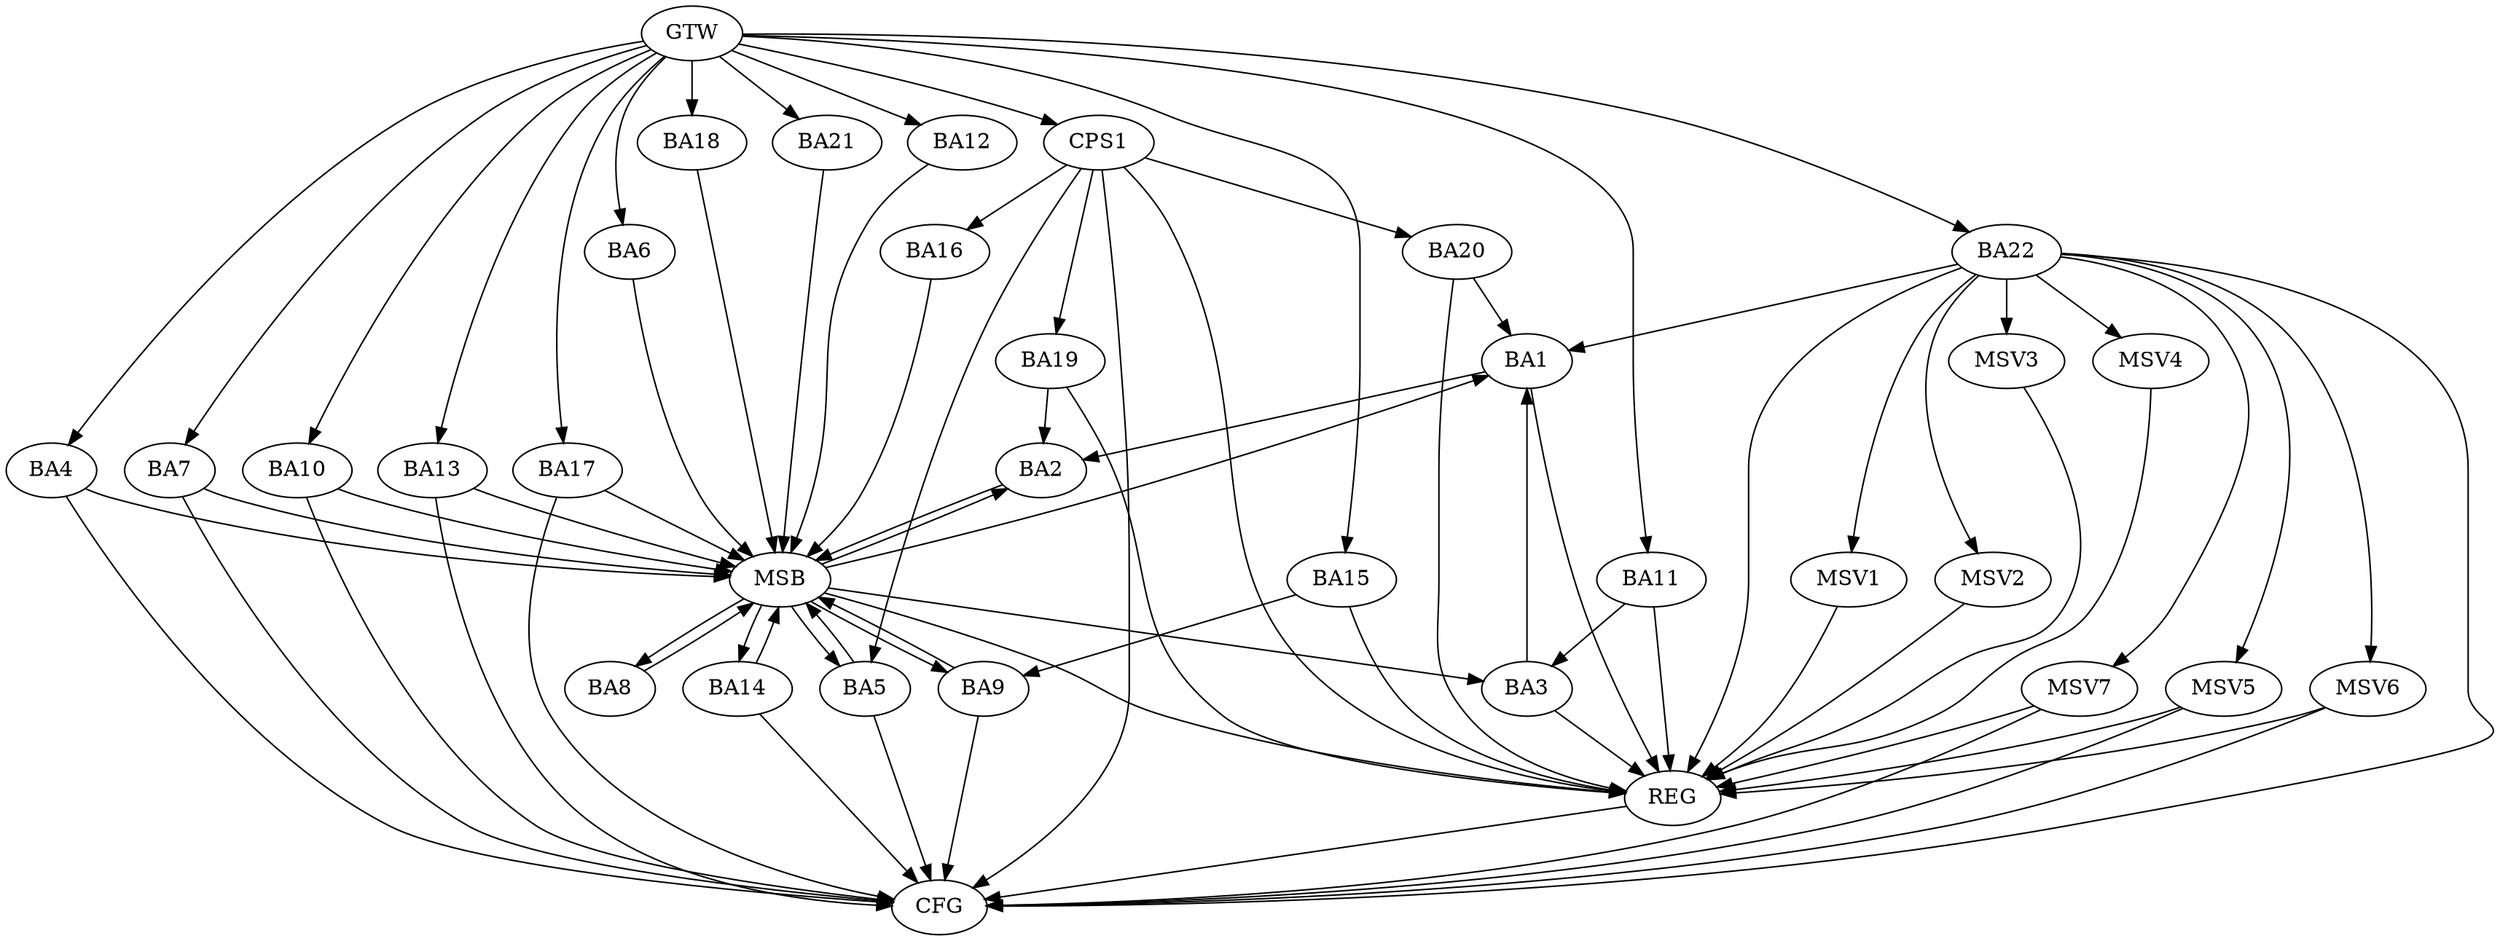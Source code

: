 strict digraph G {
  BA1 [ label="BA1" ];
  BA2 [ label="BA2" ];
  BA3 [ label="BA3" ];
  BA4 [ label="BA4" ];
  BA5 [ label="BA5" ];
  BA6 [ label="BA6" ];
  BA7 [ label="BA7" ];
  BA8 [ label="BA8" ];
  BA9 [ label="BA9" ];
  BA10 [ label="BA10" ];
  BA11 [ label="BA11" ];
  BA12 [ label="BA12" ];
  BA13 [ label="BA13" ];
  BA14 [ label="BA14" ];
  BA15 [ label="BA15" ];
  BA16 [ label="BA16" ];
  BA17 [ label="BA17" ];
  BA18 [ label="BA18" ];
  BA19 [ label="BA19" ];
  BA20 [ label="BA20" ];
  BA21 [ label="BA21" ];
  BA22 [ label="BA22" ];
  CPS1 [ label="CPS1" ];
  GTW [ label="GTW" ];
  REG [ label="REG" ];
  MSB [ label="MSB" ];
  CFG [ label="CFG" ];
  MSV1 [ label="MSV1" ];
  MSV2 [ label="MSV2" ];
  MSV3 [ label="MSV3" ];
  MSV4 [ label="MSV4" ];
  MSV5 [ label="MSV5" ];
  MSV6 [ label="MSV6" ];
  MSV7 [ label="MSV7" ];
  BA1 -> BA2;
  BA3 -> BA1;
  BA11 -> BA3;
  BA15 -> BA9;
  BA19 -> BA2;
  BA20 -> BA1;
  BA22 -> BA1;
  CPS1 -> BA5;
  CPS1 -> BA20;
  CPS1 -> BA16;
  CPS1 -> BA19;
  GTW -> BA4;
  GTW -> BA6;
  GTW -> BA7;
  GTW -> BA10;
  GTW -> BA11;
  GTW -> BA12;
  GTW -> BA13;
  GTW -> BA15;
  GTW -> BA17;
  GTW -> BA18;
  GTW -> BA21;
  GTW -> BA22;
  GTW -> CPS1;
  BA1 -> REG;
  BA3 -> REG;
  BA11 -> REG;
  BA15 -> REG;
  BA19 -> REG;
  BA20 -> REG;
  BA22 -> REG;
  CPS1 -> REG;
  BA2 -> MSB;
  MSB -> BA1;
  MSB -> REG;
  BA4 -> MSB;
  MSB -> BA3;
  BA5 -> MSB;
  MSB -> BA2;
  BA6 -> MSB;
  BA7 -> MSB;
  BA8 -> MSB;
  BA9 -> MSB;
  BA10 -> MSB;
  MSB -> BA5;
  BA12 -> MSB;
  BA13 -> MSB;
  BA14 -> MSB;
  BA16 -> MSB;
  MSB -> BA8;
  BA17 -> MSB;
  MSB -> BA9;
  BA18 -> MSB;
  BA21 -> MSB;
  MSB -> BA14;
  BA14 -> CFG;
  CPS1 -> CFG;
  BA9 -> CFG;
  BA13 -> CFG;
  BA17 -> CFG;
  BA10 -> CFG;
  BA5 -> CFG;
  BA22 -> CFG;
  BA7 -> CFG;
  BA4 -> CFG;
  REG -> CFG;
  BA22 -> MSV1;
  MSV1 -> REG;
  BA22 -> MSV2;
  MSV2 -> REG;
  BA22 -> MSV3;
  MSV3 -> REG;
  BA22 -> MSV4;
  BA22 -> MSV5;
  MSV4 -> REG;
  MSV5 -> REG;
  MSV5 -> CFG;
  BA22 -> MSV6;
  MSV6 -> REG;
  MSV6 -> CFG;
  BA22 -> MSV7;
  MSV7 -> REG;
  MSV7 -> CFG;
}
